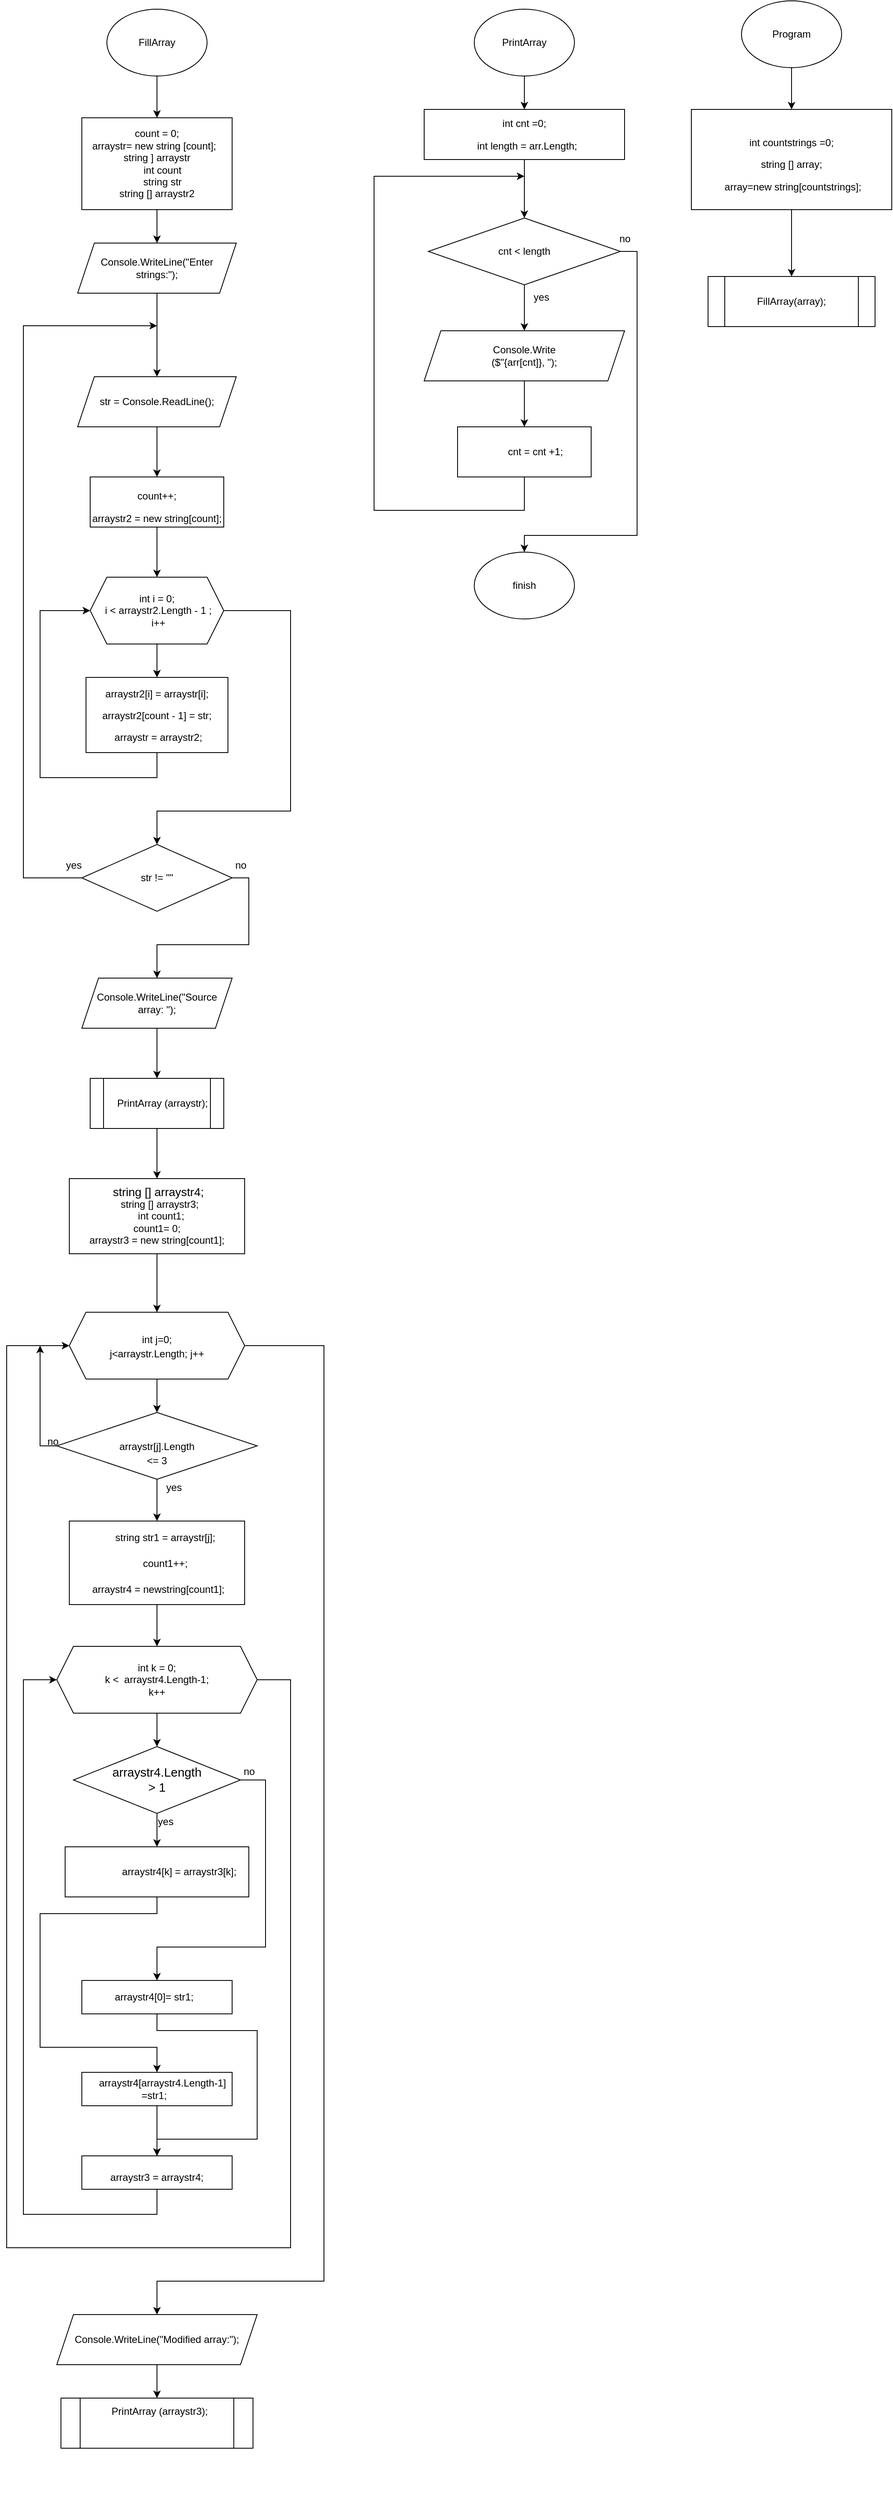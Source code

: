 <mxfile version="20.4.1" type="device"><diagram name="Page-1" id="74e2e168-ea6b-b213-b513-2b3c1d86103e"><mxGraphModel dx="536" dy="413" grid="1" gridSize="10" guides="1" tooltips="1" connect="1" arrows="1" fold="1" page="1" pageScale="1" pageWidth="1100" pageHeight="850" background="none" math="0" shadow="0"><root><mxCell id="0"/><mxCell id="1" parent="0"/><mxCell id="zGpyjymAEQfYJrvCPR9T-14" value="" style="edgeStyle=orthogonalEdgeStyle;rounded=0;orthogonalLoop=1;jettySize=auto;html=1;" parent="1" source="APtaqf4wcOeS6RL_9uG4-2" target="APtaqf4wcOeS6RL_9uG4-9" edge="1"><mxGeometry relative="1" as="geometry"/></mxCell><mxCell id="APtaqf4wcOeS6RL_9uG4-2" value="FillArray" style="ellipse;whiteSpace=wrap;html=1;" parent="1" vertex="1"><mxGeometry x="140" y="40" width="120" height="80" as="geometry"/></mxCell><mxCell id="NXgG3FnrM8ty1Nbg3-1q-1" value="" style="edgeStyle=orthogonalEdgeStyle;rounded=0;orthogonalLoop=1;jettySize=auto;html=1;" edge="1" parent="1" source="APtaqf4wcOeS6RL_9uG4-3" target="APtaqf4wcOeS6RL_9uG4-12"><mxGeometry relative="1" as="geometry"/></mxCell><mxCell id="APtaqf4wcOeS6RL_9uG4-3" value="&lt;p class=&quot;MsoNormal&quot;&gt;&lt;span lang=&quot;EN-US&quot;&gt;Console.WriteLine(&quot;Enter&lt;br/&gt;strings:&quot;);&lt;/span&gt;&lt;/p&gt;" style="shape=parallelogram;perimeter=parallelogramPerimeter;whiteSpace=wrap;html=1;fixedSize=1;" parent="1" vertex="1"><mxGeometry x="105" y="320" width="190" height="60" as="geometry"/></mxCell><mxCell id="zGpyjymAEQfYJrvCPR9T-15" value="" style="edgeStyle=orthogonalEdgeStyle;rounded=0;orthogonalLoop=1;jettySize=auto;html=1;" parent="1" source="APtaqf4wcOeS6RL_9uG4-9" target="APtaqf4wcOeS6RL_9uG4-3" edge="1"><mxGeometry relative="1" as="geometry"/></mxCell><mxCell id="APtaqf4wcOeS6RL_9uG4-9" value="&lt;span style=&quot;font-family: Helvetica, sans-serif; background-image: initial; background-position: initial; background-size: initial; background-repeat: initial; background-attachment: initial; background-origin: initial; background-clip: initial;&quot;&gt;count = 0;&lt;br&gt;arraystr= new string [count];&amp;nbsp;&amp;nbsp;&lt;/span&gt;&lt;br&gt;&lt;span lang=&quot;EN-US&quot;&gt;string&amp;nbsp;]&amp;nbsp;arraystr&lt;br&gt;&amp;nbsp; &amp;nbsp; int count&lt;br&gt;&amp;nbsp; &amp;nbsp; string str&lt;br&gt;string [] arraystr2&lt;/span&gt;" style="rounded=0;whiteSpace=wrap;html=1;fontFamily=Helvetica;fontSize=12;" parent="1" vertex="1"><mxGeometry x="110" y="170" width="180" height="110" as="geometry"/></mxCell><mxCell id="NXgG3FnrM8ty1Nbg3-1q-6" value="" style="edgeStyle=orthogonalEdgeStyle;rounded=0;orthogonalLoop=1;jettySize=auto;html=1;" edge="1" parent="1" source="APtaqf4wcOeS6RL_9uG4-12" target="APtaqf4wcOeS6RL_9uG4-14"><mxGeometry relative="1" as="geometry"/></mxCell><mxCell id="APtaqf4wcOeS6RL_9uG4-12" value="&lt;span lang=&quot;EN-US&quot;&gt;str = Console.ReadLine();&lt;/span&gt;" style="shape=parallelogram;perimeter=parallelogramPerimeter;whiteSpace=wrap;html=1;fixedSize=1;fontFamily=Helvetica;fontSize=12;" parent="1" vertex="1"><mxGeometry x="105" y="480" width="190" height="60" as="geometry"/></mxCell><mxCell id="zGpyjymAEQfYJrvCPR9T-23" value="" style="edgeStyle=orthogonalEdgeStyle;rounded=0;orthogonalLoop=1;jettySize=auto;html=1;" parent="1" source="APtaqf4wcOeS6RL_9uG4-14" target="APtaqf4wcOeS6RL_9uG4-15" edge="1"><mxGeometry relative="1" as="geometry"/></mxCell><mxCell id="APtaqf4wcOeS6RL_9uG4-14" value="&lt;p class=&quot;MsoNormal&quot;&gt;count++;&lt;/p&gt;&lt;span style=&quot;background-color: initial;&quot;&gt;arraystr2 =&amp;nbsp;&lt;/span&gt;&lt;span style=&quot;background-color: initial;&quot;&gt;new string[count];&lt;/span&gt;&lt;span style=&quot;background-color: initial;&quot;&gt;&lt;br&gt;&lt;/span&gt;" style="rounded=0;whiteSpace=wrap;html=1;fontFamily=Helvetica;fontSize=12;" parent="1" vertex="1"><mxGeometry x="120" y="600" width="160" height="60" as="geometry"/></mxCell><mxCell id="zGpyjymAEQfYJrvCPR9T-47" value="" style="edgeStyle=orthogonalEdgeStyle;rounded=0;orthogonalLoop=1;jettySize=auto;html=1;" parent="1" source="APtaqf4wcOeS6RL_9uG4-15" target="APtaqf4wcOeS6RL_9uG4-17" edge="1"><mxGeometry relative="1" as="geometry"/></mxCell><mxCell id="zGpyjymAEQfYJrvCPR9T-48" style="edgeStyle=orthogonalEdgeStyle;rounded=0;orthogonalLoop=1;jettySize=auto;html=1;entryX=0.5;entryY=0;entryDx=0;entryDy=0;" parent="1" source="APtaqf4wcOeS6RL_9uG4-15" target="zGpyjymAEQfYJrvCPR9T-46" edge="1"><mxGeometry relative="1" as="geometry"><Array as="points"><mxPoint x="360" y="760"/><mxPoint x="360" y="1000"/><mxPoint x="200" y="1000"/><mxPoint x="200" y="1040"/></Array></mxGeometry></mxCell><mxCell id="APtaqf4wcOeS6RL_9uG4-15" value="&lt;span lang=&quot;EN-US&quot;&gt;int i = 0;&lt;br&gt;&amp;nbsp;i &amp;lt; arraystr2.Length - 1 ;&lt;br&gt;&amp;nbsp;i++&lt;/span&gt;" style="shape=hexagon;perimeter=hexagonPerimeter2;whiteSpace=wrap;html=1;fixedSize=1;fontFamily=Helvetica;fontSize=12;" parent="1" vertex="1"><mxGeometry x="120" y="720" width="160" height="80" as="geometry"/></mxCell><mxCell id="zGpyjymAEQfYJrvCPR9T-45" style="edgeStyle=orthogonalEdgeStyle;rounded=0;orthogonalLoop=1;jettySize=auto;html=1;exitX=0.5;exitY=1;exitDx=0;exitDy=0;entryX=0;entryY=0.5;entryDx=0;entryDy=0;" parent="1" source="APtaqf4wcOeS6RL_9uG4-17" target="APtaqf4wcOeS6RL_9uG4-15" edge="1"><mxGeometry relative="1" as="geometry"><Array as="points"><mxPoint x="200" y="960"/><mxPoint x="60" y="960"/><mxPoint x="60" y="760"/></Array></mxGeometry></mxCell><mxCell id="APtaqf4wcOeS6RL_9uG4-17" value="&lt;p style=&quot;margin-bottom: 0.0pt; line-height: normal; background-image: initial; background-position: initial; background-size: initial; background-repeat: initial; background-attachment: initial; background-origin: initial; background-clip: initial;&quot; align=&quot;center&quot; class=&quot;MsoNormal&quot;&gt;&lt;span style=&quot;font-size: 9pt; font-family: Helvetica, sans-serif;&quot; lang=&quot;EN-US&quot;&gt;arraystr2[i] = arraystr[i];&lt;/span&gt;&lt;/p&gt;&lt;p style=&quot;margin-bottom: 0.0pt; line-height: normal; background-image: initial; background-position: initial; background-size: initial; background-repeat: initial; background-attachment: initial; background-origin: initial; background-clip: initial;&quot; align=&quot;center&quot; class=&quot;MsoNormal&quot;&gt;&lt;span style=&quot;font-size: 9pt; font-family: Helvetica, sans-serif;&quot; lang=&quot;EN-US&quot;&gt;arraystr2[count - 1] = str;&lt;/span&gt;&lt;/p&gt;&lt;p style=&quot;margin-bottom: 0.0pt; line-height: normal; background-image: initial; background-position: initial; background-size: initial; background-repeat: initial; background-attachment: initial; background-origin: initial; background-clip: initial;&quot; align=&quot;center&quot; class=&quot;MsoNormal&quot;&gt;&lt;span style=&quot;font-family: Helvetica, sans-serif; font-size: 9pt; background-color: initial;&quot;&gt;&amp;nbsp;arraystr =&amp;nbsp;arraystr2;&lt;/span&gt;&lt;br&gt;&lt;/p&gt;&lt;p style=&quot;margin-bottom: 0.0pt; line-height: normal; background-image: initial; background-position: initial; background-size: initial; background-repeat: initial; background-attachment: initial; background-origin: initial; background-clip: initial;&quot; align=&quot;center&quot; class=&quot;MsoNormal&quot;&gt;&lt;span style=&quot;font-size: 10.5pt; font-family: Helvetica, sans-serif;&quot; lang=&quot;EN-US&quot;&gt;&lt;/span&gt;&lt;/p&gt;" style="rounded=0;whiteSpace=wrap;html=1;fontFamily=Helvetica;fontSize=12;" parent="1" vertex="1"><mxGeometry x="115" y="840" width="170" height="90" as="geometry"/></mxCell><mxCell id="NXgG3FnrM8ty1Nbg3-1q-4" value="" style="edgeStyle=orthogonalEdgeStyle;rounded=0;orthogonalLoop=1;jettySize=auto;html=1;" edge="1" parent="1" source="APtaqf4wcOeS6RL_9uG4-19" target="APtaqf4wcOeS6RL_9uG4-37"><mxGeometry relative="1" as="geometry"/></mxCell><mxCell id="APtaqf4wcOeS6RL_9uG4-19" value="&lt;p class=&quot;MsoNormal&quot;&gt;&lt;span lang=&quot;EN-US&quot;&gt;Console.WriteLine(&quot;Source&lt;br/&gt;array: &quot;);&lt;/span&gt;&lt;/p&gt;" style="shape=parallelogram;perimeter=parallelogramPerimeter;whiteSpace=wrap;html=1;fixedSize=1;fontFamily=Helvetica;fontSize=12;" parent="1" vertex="1"><mxGeometry x="110" y="1200" width="180" height="60" as="geometry"/></mxCell><mxCell id="zGpyjymAEQfYJrvCPR9T-33" value="" style="edgeStyle=orthogonalEdgeStyle;rounded=0;orthogonalLoop=1;jettySize=auto;html=1;" parent="1" source="APtaqf4wcOeS6RL_9uG4-21" target="APtaqf4wcOeS6RL_9uG4-23" edge="1"><mxGeometry relative="1" as="geometry"/></mxCell><mxCell id="APtaqf4wcOeS6RL_9uG4-21" value="&lt;span style=&quot;line-height: 107%; font-family: Calibri, sans-serif;&quot;&gt;&lt;font style=&quot;font-size: 12px;&quot;&gt;&amp;nbsp;&lt;/font&gt;&lt;font style=&quot;font-size: 14px;&quot;&gt; string [] arraystr4;&amp;nbsp;&lt;/font&gt;&lt;/span&gt;&lt;br&gt;&amp;nbsp; string [] arraystr3; &lt;br&gt;&amp;nbsp; &amp;nbsp; int count1;&amp;nbsp;&lt;br&gt;count1= 0;&lt;br&gt;&amp;nbsp;arraystr3 = new string[count1];&amp;nbsp;" style="rounded=0;whiteSpace=wrap;html=1;fontFamily=Helvetica;fontSize=12;" parent="1" vertex="1"><mxGeometry x="95" y="1440" width="210" height="90" as="geometry"/></mxCell><mxCell id="APtaqf4wcOeS6RL_9uG4-22" style="edgeStyle=orthogonalEdgeStyle;rounded=0;orthogonalLoop=1;jettySize=auto;html=1;exitX=0.5;exitY=1;exitDx=0;exitDy=0;fontFamily=Helvetica;fontSize=14;" parent="1" source="APtaqf4wcOeS6RL_9uG4-21" target="APtaqf4wcOeS6RL_9uG4-21" edge="1"><mxGeometry relative="1" as="geometry"/></mxCell><mxCell id="NXgG3FnrM8ty1Nbg3-1q-8" value="" style="edgeStyle=orthogonalEdgeStyle;rounded=0;orthogonalLoop=1;jettySize=auto;html=1;" edge="1" parent="1" source="APtaqf4wcOeS6RL_9uG4-23" target="APtaqf4wcOeS6RL_9uG4-24"><mxGeometry relative="1" as="geometry"/></mxCell><mxCell id="NXgG3FnrM8ty1Nbg3-1q-13" style="edgeStyle=orthogonalEdgeStyle;rounded=0;orthogonalLoop=1;jettySize=auto;html=1;exitX=1;exitY=0.5;exitDx=0;exitDy=0;entryX=0.5;entryY=0;entryDx=0;entryDy=0;" edge="1" parent="1" source="APtaqf4wcOeS6RL_9uG4-23" target="NXgG3FnrM8ty1Nbg3-1q-7"><mxGeometry relative="1" as="geometry"><Array as="points"><mxPoint x="400" y="1640"/><mxPoint x="400" y="2760"/><mxPoint x="200" y="2760"/></Array></mxGeometry></mxCell><mxCell id="APtaqf4wcOeS6RL_9uG4-23" value="&lt;span lang=&quot;EN-US&quot;&gt;&lt;font style=&quot;font-size: 12px;&quot;&gt;int j=0; &lt;br&gt;j&amp;lt;arraystr.Length; j++&lt;/font&gt;&lt;/span&gt;" style="shape=hexagon;perimeter=hexagonPerimeter2;whiteSpace=wrap;html=1;fixedSize=1;fontFamily=Helvetica;fontSize=14;" parent="1" vertex="1"><mxGeometry x="95" y="1600" width="210" height="80" as="geometry"/></mxCell><mxCell id="zGpyjymAEQfYJrvCPR9T-34" value="" style="edgeStyle=orthogonalEdgeStyle;rounded=0;orthogonalLoop=1;jettySize=auto;html=1;" parent="1" source="APtaqf4wcOeS6RL_9uG4-24" target="APtaqf4wcOeS6RL_9uG4-25" edge="1"><mxGeometry relative="1" as="geometry"/></mxCell><mxCell id="NXgG3FnrM8ty1Nbg3-1q-15" style="edgeStyle=orthogonalEdgeStyle;rounded=0;orthogonalLoop=1;jettySize=auto;html=1;" edge="1" parent="1" source="APtaqf4wcOeS6RL_9uG4-24"><mxGeometry relative="1" as="geometry"><mxPoint x="60" y="1640" as="targetPoint"/><Array as="points"><mxPoint x="60" y="1760"/></Array></mxGeometry></mxCell><mxCell id="APtaqf4wcOeS6RL_9uG4-24" value="&lt;font style=&quot;font-size: 12px;&quot;&gt;&lt;br&gt;&lt;span lang=&quot;EN-US&quot;&gt;arraystr[j].Length&lt;br&gt;&amp;lt;= 3&lt;/span&gt;&lt;/font&gt;" style="rhombus;whiteSpace=wrap;html=1;fontFamily=Helvetica;fontSize=14;" parent="1" vertex="1"><mxGeometry x="80" y="1720" width="240" height="80" as="geometry"/></mxCell><mxCell id="NXgG3FnrM8ty1Nbg3-1q-9" value="" style="edgeStyle=orthogonalEdgeStyle;rounded=0;orthogonalLoop=1;jettySize=auto;html=1;" edge="1" parent="1" source="APtaqf4wcOeS6RL_9uG4-25" target="APtaqf4wcOeS6RL_9uG4-26"><mxGeometry relative="1" as="geometry"/></mxCell><mxCell id="APtaqf4wcOeS6RL_9uG4-25" value="&lt;p class=&quot;MsoNormal&quot;&gt;&lt;font style=&quot;font-size: 12px;&quot;&gt;&lt;span style=&quot;&quot; lang=&quot;EN-US&quot;&gt;&amp;nbsp; &amp;nbsp; &amp;nbsp;&lt;font style=&quot;&quot;&gt; &amp;nbsp;&lt;font style=&quot;&quot;&gt; &amp;nbsp;&lt;/font&gt;&lt;/font&gt;&lt;/span&gt;&lt;span style=&quot;background-color: initial;&quot;&gt;string str1 =&amp;nbsp;arraystr[j];&amp;nbsp; &amp;nbsp;&lt;/span&gt;&lt;/font&gt;&lt;/p&gt;&lt;font style=&quot;font-size: 12px;&quot;&gt;&lt;span style=&quot;background-color: initial;&quot;&gt;&amp;nbsp; &amp;nbsp; &amp;nbsp; count1++;&lt;/span&gt;&lt;br&gt;&lt;/font&gt;&lt;p class=&quot;MsoNormal&quot;&gt;&lt;span style=&quot;background-color: initial;&quot;&gt;&lt;font style=&quot;font-size: 12px;&quot;&gt;&amp;nbsp;arraystr4 = newstring[count1];&lt;/font&gt;&lt;/span&gt;&lt;/p&gt;&lt;p class=&quot;MsoNormal&quot;&gt;&lt;/p&gt;" style="rounded=0;whiteSpace=wrap;html=1;fontFamily=Helvetica;fontSize=14;" parent="1" vertex="1"><mxGeometry x="95" y="1850" width="210" height="100" as="geometry"/></mxCell><mxCell id="NXgG3FnrM8ty1Nbg3-1q-10" value="" style="edgeStyle=orthogonalEdgeStyle;rounded=0;orthogonalLoop=1;jettySize=auto;html=1;" edge="1" parent="1" source="APtaqf4wcOeS6RL_9uG4-26" target="APtaqf4wcOeS6RL_9uG4-27"><mxGeometry relative="1" as="geometry"/></mxCell><mxCell id="NXgG3FnrM8ty1Nbg3-1q-12" style="edgeStyle=orthogonalEdgeStyle;rounded=0;orthogonalLoop=1;jettySize=auto;html=1;exitX=1;exitY=0.5;exitDx=0;exitDy=0;entryX=0;entryY=0.5;entryDx=0;entryDy=0;" edge="1" parent="1" source="APtaqf4wcOeS6RL_9uG4-26" target="APtaqf4wcOeS6RL_9uG4-23"><mxGeometry relative="1" as="geometry"><Array as="points"><mxPoint x="360" y="2040"/><mxPoint x="360" y="2720"/><mxPoint x="20" y="2720"/><mxPoint x="20" y="1640"/></Array></mxGeometry></mxCell><mxCell id="APtaqf4wcOeS6RL_9uG4-26" value="&lt;span lang=&quot;EN-US&quot;&gt;int&amp;nbsp;k = 0; &lt;br&gt;k &amp;lt; &amp;nbsp;arraystr4.Length-1; &lt;br&gt;k++&lt;/span&gt;" style="shape=hexagon;perimeter=hexagonPerimeter2;whiteSpace=wrap;html=1;fixedSize=1;fontFamily=Helvetica;fontSize=12;" parent="1" vertex="1"><mxGeometry x="80" y="2000" width="240" height="80" as="geometry"/></mxCell><mxCell id="zGpyjymAEQfYJrvCPR9T-36" value="" style="edgeStyle=orthogonalEdgeStyle;rounded=0;orthogonalLoop=1;jettySize=auto;html=1;" parent="1" source="APtaqf4wcOeS6RL_9uG4-27" target="APtaqf4wcOeS6RL_9uG4-28" edge="1"><mxGeometry relative="1" as="geometry"/></mxCell><mxCell id="NXgG3FnrM8ty1Nbg3-1q-16" style="edgeStyle=orthogonalEdgeStyle;rounded=0;orthogonalLoop=1;jettySize=auto;html=1;exitX=1;exitY=0.5;exitDx=0;exitDy=0;entryX=0.5;entryY=0;entryDx=0;entryDy=0;" edge="1" parent="1" source="APtaqf4wcOeS6RL_9uG4-27" target="APtaqf4wcOeS6RL_9uG4-29"><mxGeometry relative="1" as="geometry"><mxPoint x="200" y="2360" as="targetPoint"/><Array as="points"><mxPoint x="330" y="2160"/><mxPoint x="330" y="2360"/><mxPoint x="200" y="2360"/></Array></mxGeometry></mxCell><mxCell id="APtaqf4wcOeS6RL_9uG4-27" value="&lt;span style=&quot;font-size:11.0pt;line-height:&lt;br/&gt;107%;font-family:&amp;quot;Calibri&amp;quot;,sans-serif;mso-ascii-theme-font:minor-latin;&lt;br/&gt;mso-fareast-font-family:Calibri;mso-fareast-theme-font:minor-latin;mso-hansi-theme-font:&lt;br/&gt;minor-latin;mso-bidi-font-family:&amp;quot;Times New Roman&amp;quot;;mso-bidi-theme-font:minor-bidi;&lt;br/&gt;mso-ansi-language:EN-US;mso-fareast-language:EN-US;mso-bidi-language:AR-SA&quot; lang=&quot;EN-US&quot;&gt;arraystr4.Length&lt;br/&gt;&amp;gt; 1&lt;/span&gt;" style="rhombus;whiteSpace=wrap;html=1;fontFamily=Helvetica;fontSize=12;" parent="1" vertex="1"><mxGeometry x="100" y="2120" width="200" height="80" as="geometry"/></mxCell><mxCell id="NXgG3FnrM8ty1Nbg3-1q-19" style="edgeStyle=orthogonalEdgeStyle;rounded=0;orthogonalLoop=1;jettySize=auto;html=1;exitX=0.5;exitY=1;exitDx=0;exitDy=0;entryX=0.5;entryY=0;entryDx=0;entryDy=0;" edge="1" parent="1" source="APtaqf4wcOeS6RL_9uG4-28" target="NXgG3FnrM8ty1Nbg3-1q-18"><mxGeometry relative="1" as="geometry"><Array as="points"><mxPoint x="200" y="2320"/><mxPoint x="60" y="2320"/><mxPoint x="60" y="2480"/><mxPoint x="200" y="2480"/></Array></mxGeometry></mxCell><mxCell id="APtaqf4wcOeS6RL_9uG4-28" value="&lt;p class=&quot;MsoNormal&quot;&gt;&lt;span lang=&quot;EN-US&quot;&gt;&amp;nbsp; &amp;nbsp; &amp;nbsp; &amp;nbsp; &amp;nbsp; &amp;nbsp; &amp;nbsp; &amp;nbsp; arraystr4[k] = arraystr3[k];&lt;/span&gt;&lt;/p&gt;" style="rounded=0;whiteSpace=wrap;html=1;fontFamily=Helvetica;fontSize=12;" parent="1" vertex="1"><mxGeometry x="90" y="2240" width="220" height="60" as="geometry"/></mxCell><mxCell id="NXgG3FnrM8ty1Nbg3-1q-21" style="edgeStyle=orthogonalEdgeStyle;rounded=0;orthogonalLoop=1;jettySize=auto;html=1;exitX=0.5;exitY=1;exitDx=0;exitDy=0;" edge="1" parent="1" source="APtaqf4wcOeS6RL_9uG4-29" target="APtaqf4wcOeS6RL_9uG4-31"><mxGeometry relative="1" as="geometry"><Array as="points"><mxPoint x="200" y="2460"/><mxPoint x="320" y="2460"/><mxPoint x="320" y="2590"/><mxPoint x="200" y="2590"/></Array></mxGeometry></mxCell><mxCell id="APtaqf4wcOeS6RL_9uG4-29" value="&lt;span&gt;arraystr4[0]= str1;&amp;nbsp;&amp;nbsp;&lt;/span&gt;" style="rounded=0;whiteSpace=wrap;html=1;fontFamily=Helvetica;fontSize=12;" parent="1" vertex="1"><mxGeometry x="110" y="2400" width="180" height="40" as="geometry"/></mxCell><mxCell id="NXgG3FnrM8ty1Nbg3-1q-11" style="edgeStyle=orthogonalEdgeStyle;rounded=0;orthogonalLoop=1;jettySize=auto;html=1;exitX=0.5;exitY=1;exitDx=0;exitDy=0;entryX=0;entryY=0.5;entryDx=0;entryDy=0;" edge="1" parent="1" source="APtaqf4wcOeS6RL_9uG4-31" target="APtaqf4wcOeS6RL_9uG4-26"><mxGeometry relative="1" as="geometry"><Array as="points"><mxPoint x="200" y="2680"/><mxPoint x="40" y="2680"/><mxPoint x="40" y="2040"/></Array></mxGeometry></mxCell><mxCell id="APtaqf4wcOeS6RL_9uG4-31" value="&lt;p class=&quot;MsoNormal&quot;&gt;&lt;/p&gt;&lt;span lang=&quot;EN-US&quot;&gt;arraystr3&amp;nbsp;= arraystr4;&lt;/span&gt;" style="rounded=0;whiteSpace=wrap;html=1;fontFamily=Helvetica;fontSize=12;" parent="1" vertex="1"><mxGeometry x="110" y="2610" width="180" height="40" as="geometry"/></mxCell><mxCell id="APtaqf4wcOeS6RL_9uG4-36" value="&#10;&#10;&#10;&lt;p class=&quot;MsoNormal&quot;&gt;&lt;span style=&quot;mso-ansi-language:EN-US&quot; lang=&quot;EN-US&quot;&gt;&amp;nbsp;&#10;&amp;nbsp; PrintArray (arraystr3);&lt;/span&gt;&lt;/p&gt;&#10;&#10;&#10;&#10;&#10;&#10;" style="shape=process;whiteSpace=wrap;html=1;backgroundOutline=1;fontFamily=Helvetica;fontSize=12;" parent="1" vertex="1"><mxGeometry x="85" y="2900" width="230" height="60" as="geometry"/></mxCell><mxCell id="zGpyjymAEQfYJrvCPR9T-32" value="" style="edgeStyle=orthogonalEdgeStyle;rounded=0;orthogonalLoop=1;jettySize=auto;html=1;" parent="1" source="APtaqf4wcOeS6RL_9uG4-37" target="APtaqf4wcOeS6RL_9uG4-21" edge="1"><mxGeometry relative="1" as="geometry"/></mxCell><mxCell id="APtaqf4wcOeS6RL_9uG4-37" value="&lt;p class=&quot;MsoNormal&quot;&gt;&lt;span lang=&quot;EN-US&quot;&gt;&amp;nbsp; &amp;nbsp; PrintArray (arraystr);&lt;/span&gt;&lt;/p&gt;" style="shape=process;whiteSpace=wrap;html=1;backgroundOutline=1;fontFamily=Helvetica;fontSize=12;" parent="1" vertex="1"><mxGeometry x="120" y="1320" width="160" height="60" as="geometry"/></mxCell><mxCell id="zGpyjymAEQfYJrvCPR9T-1" value="" style="edgeStyle=orthogonalEdgeStyle;rounded=0;orthogonalLoop=1;jettySize=auto;html=1;" parent="1" source="APtaqf4wcOeS6RL_9uG4-38" target="APtaqf4wcOeS6RL_9uG4-39" edge="1"><mxGeometry relative="1" as="geometry"/></mxCell><mxCell id="APtaqf4wcOeS6RL_9uG4-38" value="PrintArray" style="ellipse;whiteSpace=wrap;html=1;fontFamily=Helvetica;fontSize=12;" parent="1" vertex="1"><mxGeometry x="580" y="40" width="120" height="80" as="geometry"/></mxCell><mxCell id="zGpyjymAEQfYJrvCPR9T-3" value="" style="edgeStyle=orthogonalEdgeStyle;rounded=0;orthogonalLoop=1;jettySize=auto;html=1;" parent="1" source="APtaqf4wcOeS6RL_9uG4-39" target="APtaqf4wcOeS6RL_9uG4-40" edge="1"><mxGeometry relative="1" as="geometry"/></mxCell><mxCell id="APtaqf4wcOeS6RL_9uG4-39" value="&lt;p class=&quot;MsoNormal&quot;&gt;&lt;span lang=&quot;EN-US&quot;&gt;int cnt =0;&lt;/span&gt;&lt;/p&gt;&lt;p class=&quot;MsoNormal&quot;&gt;&lt;span lang=&quot;EN-US&quot;&gt;&amp;nbsp; int length = arr.Length;&lt;/span&gt;&lt;/p&gt;" style="rounded=0;whiteSpace=wrap;html=1;fontFamily=Helvetica;fontSize=12;" parent="1" vertex="1"><mxGeometry x="520" y="160" width="240" height="60" as="geometry"/></mxCell><mxCell id="zGpyjymAEQfYJrvCPR9T-4" value="" style="edgeStyle=orthogonalEdgeStyle;rounded=0;orthogonalLoop=1;jettySize=auto;html=1;" parent="1" source="APtaqf4wcOeS6RL_9uG4-40" target="APtaqf4wcOeS6RL_9uG4-41" edge="1"><mxGeometry relative="1" as="geometry"/></mxCell><mxCell id="zGpyjymAEQfYJrvCPR9T-7" style="edgeStyle=orthogonalEdgeStyle;rounded=0;orthogonalLoop=1;jettySize=auto;html=1;exitX=1;exitY=0.5;exitDx=0;exitDy=0;" parent="1" source="APtaqf4wcOeS6RL_9uG4-40" target="zGpyjymAEQfYJrvCPR9T-8" edge="1"><mxGeometry relative="1" as="geometry"><mxPoint x="640" y="721" as="targetPoint"/><Array as="points"><mxPoint x="775" y="330"/><mxPoint x="775" y="670"/><mxPoint x="640" y="670"/></Array></mxGeometry></mxCell><mxCell id="APtaqf4wcOeS6RL_9uG4-40" value="&lt;span lang=&quot;EN-US&quot;&gt;cnt&amp;nbsp;&amp;lt; length&lt;/span&gt;" style="rhombus;whiteSpace=wrap;html=1;fontFamily=Helvetica;fontSize=12;" parent="1" vertex="1"><mxGeometry x="525" y="290" width="230" height="80" as="geometry"/></mxCell><mxCell id="zGpyjymAEQfYJrvCPR9T-5" value="" style="edgeStyle=orthogonalEdgeStyle;rounded=0;orthogonalLoop=1;jettySize=auto;html=1;" parent="1" source="APtaqf4wcOeS6RL_9uG4-41" target="APtaqf4wcOeS6RL_9uG4-42" edge="1"><mxGeometry relative="1" as="geometry"/></mxCell><mxCell id="APtaqf4wcOeS6RL_9uG4-41" value="&lt;p class=&quot;MsoNormal&quot;&gt;&lt;span lang=&quot;EN-US&quot;&gt;Console.Write&lt;br/&gt;($&quot;{arr[cnt]}, &quot;);&lt;/span&gt;&lt;/p&gt;" style="shape=parallelogram;perimeter=parallelogramPerimeter;whiteSpace=wrap;html=1;fixedSize=1;fontFamily=Helvetica;fontSize=12;" parent="1" vertex="1"><mxGeometry x="520" y="425" width="240" height="60" as="geometry"/></mxCell><mxCell id="zGpyjymAEQfYJrvCPR9T-6" style="edgeStyle=orthogonalEdgeStyle;rounded=0;orthogonalLoop=1;jettySize=auto;html=1;exitX=0.5;exitY=1;exitDx=0;exitDy=0;" parent="1" source="APtaqf4wcOeS6RL_9uG4-42" edge="1"><mxGeometry relative="1" as="geometry"><mxPoint x="640" y="240" as="targetPoint"/><Array as="points"><mxPoint x="640" y="640"/><mxPoint x="460" y="640"/><mxPoint x="460" y="240"/></Array></mxGeometry></mxCell><mxCell id="APtaqf4wcOeS6RL_9uG4-42" value="&lt;p class=&quot;MsoNormal&quot;&gt;&lt;span lang=&quot;EN-US&quot;&gt;&amp;nbsp; &amp;nbsp; &amp;nbsp; &amp;nbsp; cnt = cnt +1;&lt;/span&gt;&lt;/p&gt;" style="rounded=0;whiteSpace=wrap;html=1;fontFamily=Helvetica;fontSize=12;" parent="1" vertex="1"><mxGeometry x="560" y="540" width="160" height="60" as="geometry"/></mxCell><mxCell id="zGpyjymAEQfYJrvCPR9T-8" value="finish" style="ellipse;whiteSpace=wrap;html=1;" parent="1" vertex="1"><mxGeometry x="580" y="690" width="120" height="80" as="geometry"/></mxCell><mxCell id="zGpyjymAEQfYJrvCPR9T-12" value="" style="edgeStyle=orthogonalEdgeStyle;rounded=0;orthogonalLoop=1;jettySize=auto;html=1;" parent="1" source="zGpyjymAEQfYJrvCPR9T-9" target="zGpyjymAEQfYJrvCPR9T-10" edge="1"><mxGeometry relative="1" as="geometry"/></mxCell><mxCell id="zGpyjymAEQfYJrvCPR9T-9" value="Program" style="ellipse;whiteSpace=wrap;html=1;" parent="1" vertex="1"><mxGeometry x="900" y="30" width="120" height="80" as="geometry"/></mxCell><mxCell id="zGpyjymAEQfYJrvCPR9T-13" value="" style="edgeStyle=orthogonalEdgeStyle;rounded=0;orthogonalLoop=1;jettySize=auto;html=1;" parent="1" source="zGpyjymAEQfYJrvCPR9T-10" target="zGpyjymAEQfYJrvCPR9T-11" edge="1"><mxGeometry relative="1" as="geometry"/></mxCell><mxCell id="zGpyjymAEQfYJrvCPR9T-10" value="&lt;p class=&quot;MsoNormal&quot;&gt;&lt;span lang=&quot;EN-US&quot;&gt;int countstrings =0;&lt;/span&gt;&lt;/p&gt;&lt;p class=&quot;MsoNormal&quot;&gt;&lt;span lang=&quot;EN-US&quot;&gt;string [] array;&lt;/span&gt;&lt;/p&gt;&lt;span style=&quot;background-color: initial;&quot;&gt;&amp;nbsp;array=&lt;/span&gt;&lt;span style=&quot;background-color: initial;&quot;&gt;new string[countstrings];&lt;/span&gt;&lt;span style=&quot;background-color: initial;&quot;&gt;&lt;br&gt;&lt;/span&gt;" style="rounded=0;whiteSpace=wrap;html=1;" parent="1" vertex="1"><mxGeometry x="840" y="160" width="240" height="120" as="geometry"/></mxCell><mxCell id="zGpyjymAEQfYJrvCPR9T-11" value="&lt;p class=&quot;MsoNormal&quot;&gt;FillArray(array);&lt;/p&gt;" style="shape=process;whiteSpace=wrap;html=1;backgroundOutline=1;" parent="1" vertex="1"><mxGeometry x="860" y="360" width="200" height="60" as="geometry"/></mxCell><mxCell id="zGpyjymAEQfYJrvCPR9T-20" value="yes" style="text;html=1;align=center;verticalAlign=middle;resizable=0;points=[];autosize=1;strokeColor=none;fillColor=none;" parent="1" vertex="1"><mxGeometry x="640" y="370" width="40" height="30" as="geometry"/></mxCell><mxCell id="zGpyjymAEQfYJrvCPR9T-21" value="no" style="text;html=1;align=center;verticalAlign=middle;resizable=0;points=[];autosize=1;strokeColor=none;fillColor=none;" parent="1" vertex="1"><mxGeometry x="740" y="300" width="40" height="30" as="geometry"/></mxCell><mxCell id="NXgG3FnrM8ty1Nbg3-1q-2" style="edgeStyle=orthogonalEdgeStyle;rounded=0;orthogonalLoop=1;jettySize=auto;html=1;exitX=0;exitY=0.5;exitDx=0;exitDy=0;" edge="1" parent="1" source="zGpyjymAEQfYJrvCPR9T-46"><mxGeometry relative="1" as="geometry"><mxPoint x="200" y="419" as="targetPoint"/><Array as="points"><mxPoint x="40" y="1080"/><mxPoint x="40" y="419"/></Array></mxGeometry></mxCell><mxCell id="NXgG3FnrM8ty1Nbg3-1q-3" style="edgeStyle=orthogonalEdgeStyle;rounded=0;orthogonalLoop=1;jettySize=auto;html=1;exitX=1;exitY=0.5;exitDx=0;exitDy=0;entryX=0.5;entryY=0;entryDx=0;entryDy=0;" edge="1" parent="1" source="zGpyjymAEQfYJrvCPR9T-46" target="APtaqf4wcOeS6RL_9uG4-19"><mxGeometry relative="1" as="geometry"/></mxCell><mxCell id="zGpyjymAEQfYJrvCPR9T-46" value="&lt;span&gt;str != &quot;&quot;&lt;/span&gt;" style="rhombus;whiteSpace=wrap;html=1;fontFamily=Helvetica;fontSize=12;" parent="1" vertex="1"><mxGeometry x="110" y="1040" width="180" height="80" as="geometry"/></mxCell><mxCell id="NXgG3FnrM8ty1Nbg3-1q-14" value="" style="edgeStyle=orthogonalEdgeStyle;rounded=0;orthogonalLoop=1;jettySize=auto;html=1;" edge="1" parent="1" source="NXgG3FnrM8ty1Nbg3-1q-7" target="APtaqf4wcOeS6RL_9uG4-36"><mxGeometry relative="1" as="geometry"/></mxCell><mxCell id="NXgG3FnrM8ty1Nbg3-1q-7" value="&lt;p class=&quot;MsoNormal&quot;&gt;&lt;span lang=&quot;EN-US&quot;&gt;Console.WriteLine(&quot;Modified array:&quot;);&lt;/span&gt;&lt;/p&gt;" style="shape=parallelogram;perimeter=parallelogramPerimeter;whiteSpace=wrap;html=1;fixedSize=1;" vertex="1" parent="1"><mxGeometry x="80" y="2800" width="240" height="60" as="geometry"/></mxCell><mxCell id="NXgG3FnrM8ty1Nbg3-1q-23" value="" style="edgeStyle=orthogonalEdgeStyle;rounded=0;orthogonalLoop=1;jettySize=auto;html=1;" edge="1" parent="1" source="NXgG3FnrM8ty1Nbg3-1q-18" target="APtaqf4wcOeS6RL_9uG4-31"><mxGeometry relative="1" as="geometry"/></mxCell><mxCell id="NXgG3FnrM8ty1Nbg3-1q-18" value="&lt;p class=&quot;MsoNormal&quot;&gt;&amp;nbsp; &amp;nbsp; arraystr4[arraystr4.Length-1] =str1;&lt;span style=&quot;background-color: initial;&quot;&gt;&amp;nbsp;&amp;nbsp;&lt;/span&gt;&lt;/p&gt;&lt;span lang=&quot;EN-US&quot;&gt;&lt;/span&gt;" style="rounded=0;whiteSpace=wrap;html=1;" vertex="1" parent="1"><mxGeometry x="110" y="2510" width="180" height="40" as="geometry"/></mxCell><mxCell id="NXgG3FnrM8ty1Nbg3-1q-24" value="yes" style="text;html=1;align=center;verticalAlign=middle;resizable=0;points=[];autosize=1;strokeColor=none;fillColor=none;" vertex="1" parent="1"><mxGeometry x="80" y="1050" width="40" height="30" as="geometry"/></mxCell><mxCell id="NXgG3FnrM8ty1Nbg3-1q-25" value="no" style="text;html=1;align=center;verticalAlign=middle;resizable=0;points=[];autosize=1;strokeColor=none;fillColor=none;" vertex="1" parent="1"><mxGeometry x="280" y="1050" width="40" height="30" as="geometry"/></mxCell><mxCell id="NXgG3FnrM8ty1Nbg3-1q-26" value="yes" style="text;html=1;align=center;verticalAlign=middle;resizable=0;points=[];autosize=1;strokeColor=none;fillColor=none;" vertex="1" parent="1"><mxGeometry x="200" y="1795" width="40" height="30" as="geometry"/></mxCell><mxCell id="NXgG3FnrM8ty1Nbg3-1q-27" value="no" style="text;html=1;align=center;verticalAlign=middle;resizable=0;points=[];autosize=1;strokeColor=none;fillColor=none;" vertex="1" parent="1"><mxGeometry x="55" y="1740" width="40" height="30" as="geometry"/></mxCell><mxCell id="NXgG3FnrM8ty1Nbg3-1q-28" value="yes" style="text;html=1;align=center;verticalAlign=middle;resizable=0;points=[];autosize=1;strokeColor=none;fillColor=none;" vertex="1" parent="1"><mxGeometry x="190" y="2195" width="40" height="30" as="geometry"/></mxCell><mxCell id="NXgG3FnrM8ty1Nbg3-1q-29" value="no" style="text;html=1;align=center;verticalAlign=middle;resizable=0;points=[];autosize=1;strokeColor=none;fillColor=none;" vertex="1" parent="1"><mxGeometry x="290" y="2135" width="40" height="30" as="geometry"/></mxCell></root></mxGraphModel></diagram></mxfile>